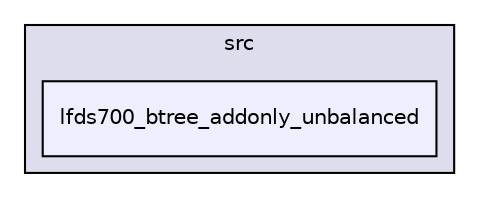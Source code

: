 digraph "UTIL/LFDS/liblfds7.0.0/liblfds700/src/lfds700_btree_addonly_unbalanced" {
  compound=true
  node [ fontsize="10", fontname="Helvetica"];
  edge [ labelfontsize="10", labelfontname="Helvetica"];
  subgraph clusterdir_357ec3224bf964ccbdf4f70e73c43815 {
    graph [ bgcolor="#ddddee", pencolor="black", label="src" fontname="Helvetica", fontsize="10", URL="dir_357ec3224bf964ccbdf4f70e73c43815.html"]
  dir_e64ce08a8a9f93862315431a9db82490 [shape=box, label="lfds700_btree_addonly_unbalanced", style="filled", fillcolor="#eeeeff", pencolor="black", URL="dir_e64ce08a8a9f93862315431a9db82490.html"];
  }
}
